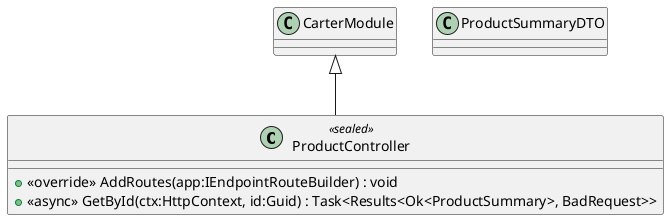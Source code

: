@startuml
class ProductController <<sealed>> {
    + <<override>> AddRoutes(app:IEndpointRouteBuilder) : void
    + <<async>> GetById(ctx:HttpContext, id:Guid) : Task<Results<Ok<ProductSummary>, BadRequest>>
}
class ProductSummaryDTO {
}
CarterModule <|-- ProductController
@enduml
